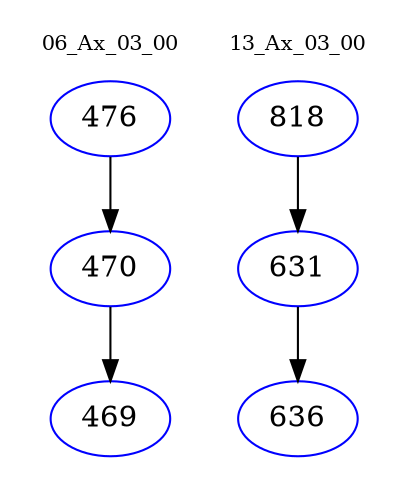 digraph{
subgraph cluster_0 {
color = white
label = "06_Ax_03_00";
fontsize=10;
T0_476 [label="476", color="blue"]
T0_476 -> T0_470 [color="black"]
T0_470 [label="470", color="blue"]
T0_470 -> T0_469 [color="black"]
T0_469 [label="469", color="blue"]
}
subgraph cluster_1 {
color = white
label = "13_Ax_03_00";
fontsize=10;
T1_818 [label="818", color="blue"]
T1_818 -> T1_631 [color="black"]
T1_631 [label="631", color="blue"]
T1_631 -> T1_636 [color="black"]
T1_636 [label="636", color="blue"]
}
}

